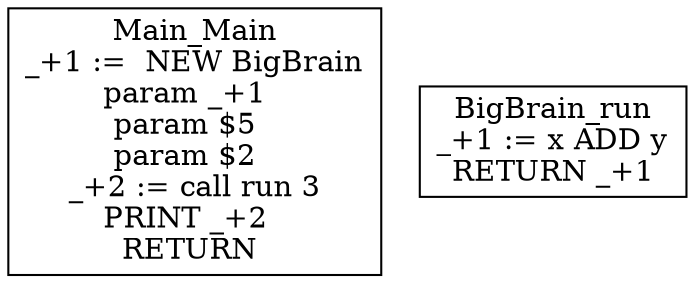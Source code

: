 digraph {
  graph [splines=ortho]
  node [shape=box]
  Main_Main [label="Main_Main\n_+1 :=  NEW BigBrain\nparam _+1  \nparam $5  \nparam $2  \n_+2 := call run 3\nPRINT _+2  \nRETURN \n"];
  BigBrain_run [label="BigBrain_run\n_+1 := x ADD y\nRETURN _+1\n"];
}